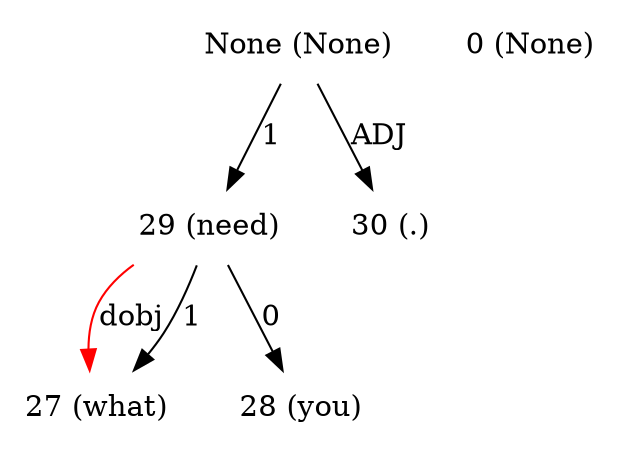digraph G{
edge [dir=forward]
node [shape=plaintext]

None [label="None (None)"]
None -> 29 [label="1"]
None -> 30 [label="ADJ"]
0 [label="0 (None)"]
27 [label="27 (what)"]
29 -> 27 [label="dobj", color="red"]
28 [label="28 (you)"]
29 [label="29 (need)"]
29 -> 27 [label="1"]
29 -> 28 [label="0"]
30 [label="30 (.)"]
}
